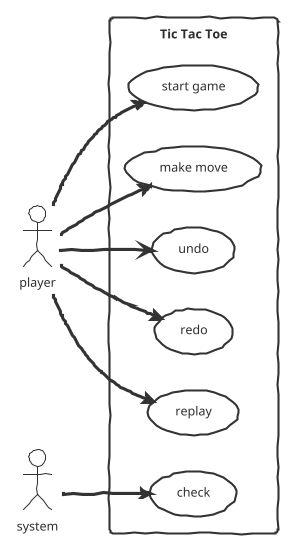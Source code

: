 @startuml "Tic Tac Toe Use Cases"
!theme sketchy-outline
left to right direction

actor player
actor system

rectangle "Tic Tac Toe" {
  usecase (start game)
  usecase (make move)
  usecase undo
  usecase redo
  usecase replay
  usecase check
}

player --> (start game)
player --> (make move)
player --> (undo)
player --> (redo)
player --> (replay)
system --> (check)
@enduml